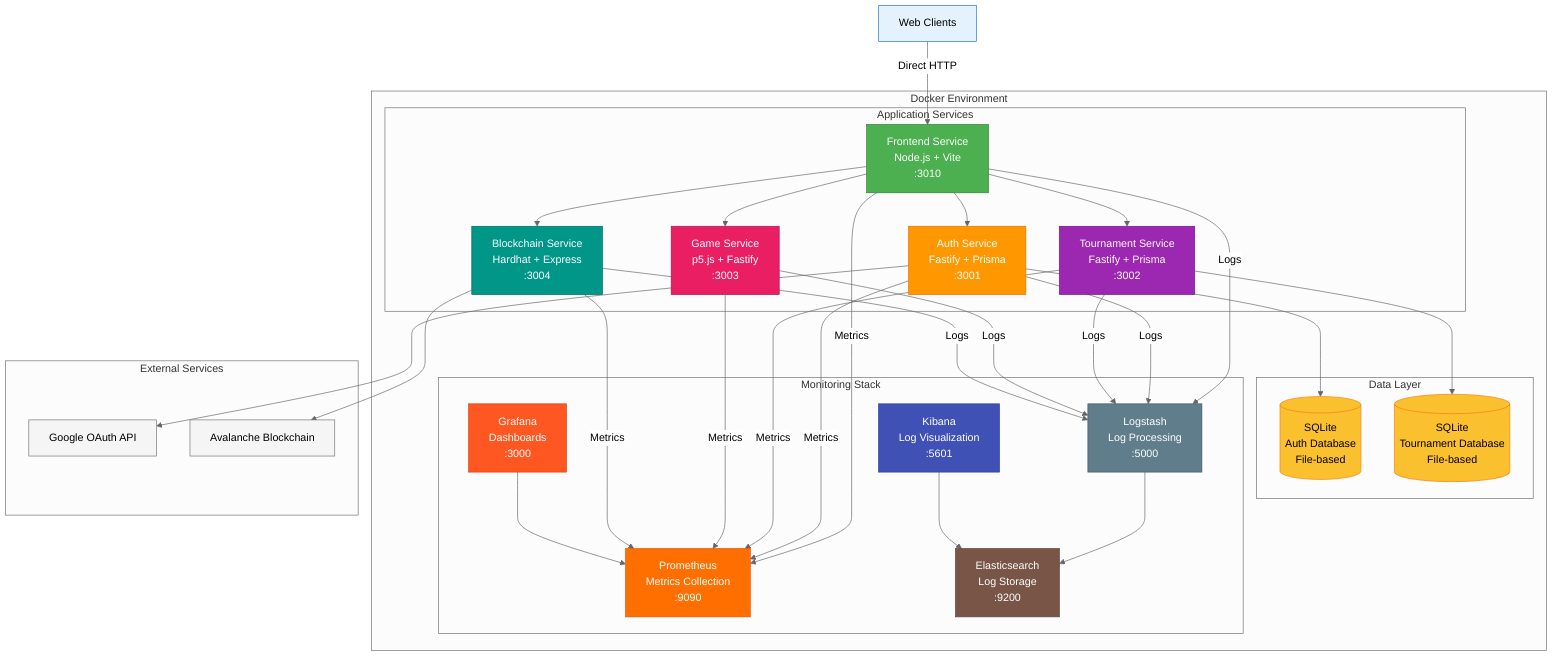 %%{init: {'theme':'neutral'}}%%
flowchart TD
    subgraph "Docker Environment"
        subgraph "Application Services"
            Frontend[Frontend Service<br/>Node.js + Vite<br/>:3010]
            Auth[Auth Service<br/>Fastify + Prisma<br/>:3001]
            Tournament[Tournament Service<br/>Fastify + Prisma<br/>:3002]
            Game[Game Service<br/>p5.js + Fastify<br/>:3003]
            Blockchain[Blockchain Service<br/>Hardhat + Express<br/>:3004]
        end
        
        subgraph "Data Layer"
            AuthDB[(SQLite<br/>Auth Database<br/>File-based)]
            TournamentDB[(SQLite<br/>Tournament Database<br/>File-based)]
        end
        
        subgraph "Monitoring Stack"
            Prometheus[Prometheus<br/>Metrics Collection<br/>:9090]
            Grafana[Grafana<br/>Dashboards<br/>:3000]
            Elasticsearch[Elasticsearch<br/>Log Storage<br/>:9200]
            Logstash[Logstash<br/>Log Processing<br/>:5000]
            Kibana[Kibana<br/>Log Visualization<br/>:5601]
        end
        

    end
    
    subgraph "External Services"
        Google[Google OAuth API]
        Avalanche[Avalanche Blockchain]
    end
    
    %% Request Flow
    Client[Web Clients] -->|Direct HTTP| Frontend
    Frontend --> Auth
    Frontend --> Tournament
    Frontend --> Game
    Frontend --> Blockchain
    
    %% Database Connections
    Auth --> AuthDB
    Tournament --> TournamentDB
    
    %% External Integrations
    Auth --> Google
    Blockchain --> Avalanche
    
    %% Monitoring Connections
    Frontend -->|Metrics| Prometheus
    Auth -->|Metrics| Prometheus
    Tournament -->|Metrics| Prometheus
    Game -->|Metrics| Prometheus
    Blockchain -->|Metrics| Prometheus
    
    Frontend -->|Logs| Logstash
    Auth -->|Logs| Logstash
    Tournament -->|Logs| Logstash
    Game -->|Logs| Logstash
    Blockchain -->|Logs| Logstash
    
    Logstash --> Elasticsearch
    Kibana --> Elasticsearch
    Grafana --> Prometheus
    
    %% Styling
    style Client fill:#e3f2fd,stroke:#1976d2

    style Frontend fill:#4caf50,color:#fff,stroke:#2e7d32
    style Auth fill:#ff9800,color:#fff,stroke:#ef6c00
    style Tournament fill:#9c27b0,color:#fff,stroke:#6a1b9a
    style Game fill:#e91e63,color:#fff,stroke:#ad1457
    style Blockchain fill:#009688,color:#fff,stroke:#00695c
    style AuthDB fill:#fbc02d,stroke:#f57f17
    style TournamentDB fill:#fbc02d,stroke:#f57f17

    style Prometheus fill:#ff6f00,color:#fff,stroke:#e65100
    style Grafana fill:#ff5722,color:#fff,stroke:#d84315
    style Elasticsearch fill:#795548,color:#fff,stroke:#5d4037
    style Logstash fill:#607d8b,color:#fff,stroke:#455a64
    style Kibana fill:#3f51b5,color:#fff,stroke:#303f9f
    style Google fill:#f5f5f5,stroke:#757575
    style Avalanche fill:#f5f5f5,stroke:#757575